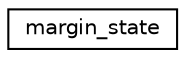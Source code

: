 digraph "Graphical Class Hierarchy"
{
  edge [fontname="Helvetica",fontsize="10",labelfontname="Helvetica",labelfontsize="10"];
  node [fontname="Helvetica",fontsize="10",shape=record];
  rankdir="LR";
  Node0 [label="margin_state",height=0.2,width=0.4,color="black", fillcolor="white", style="filled",URL="$structmargin__state.html"];
}
